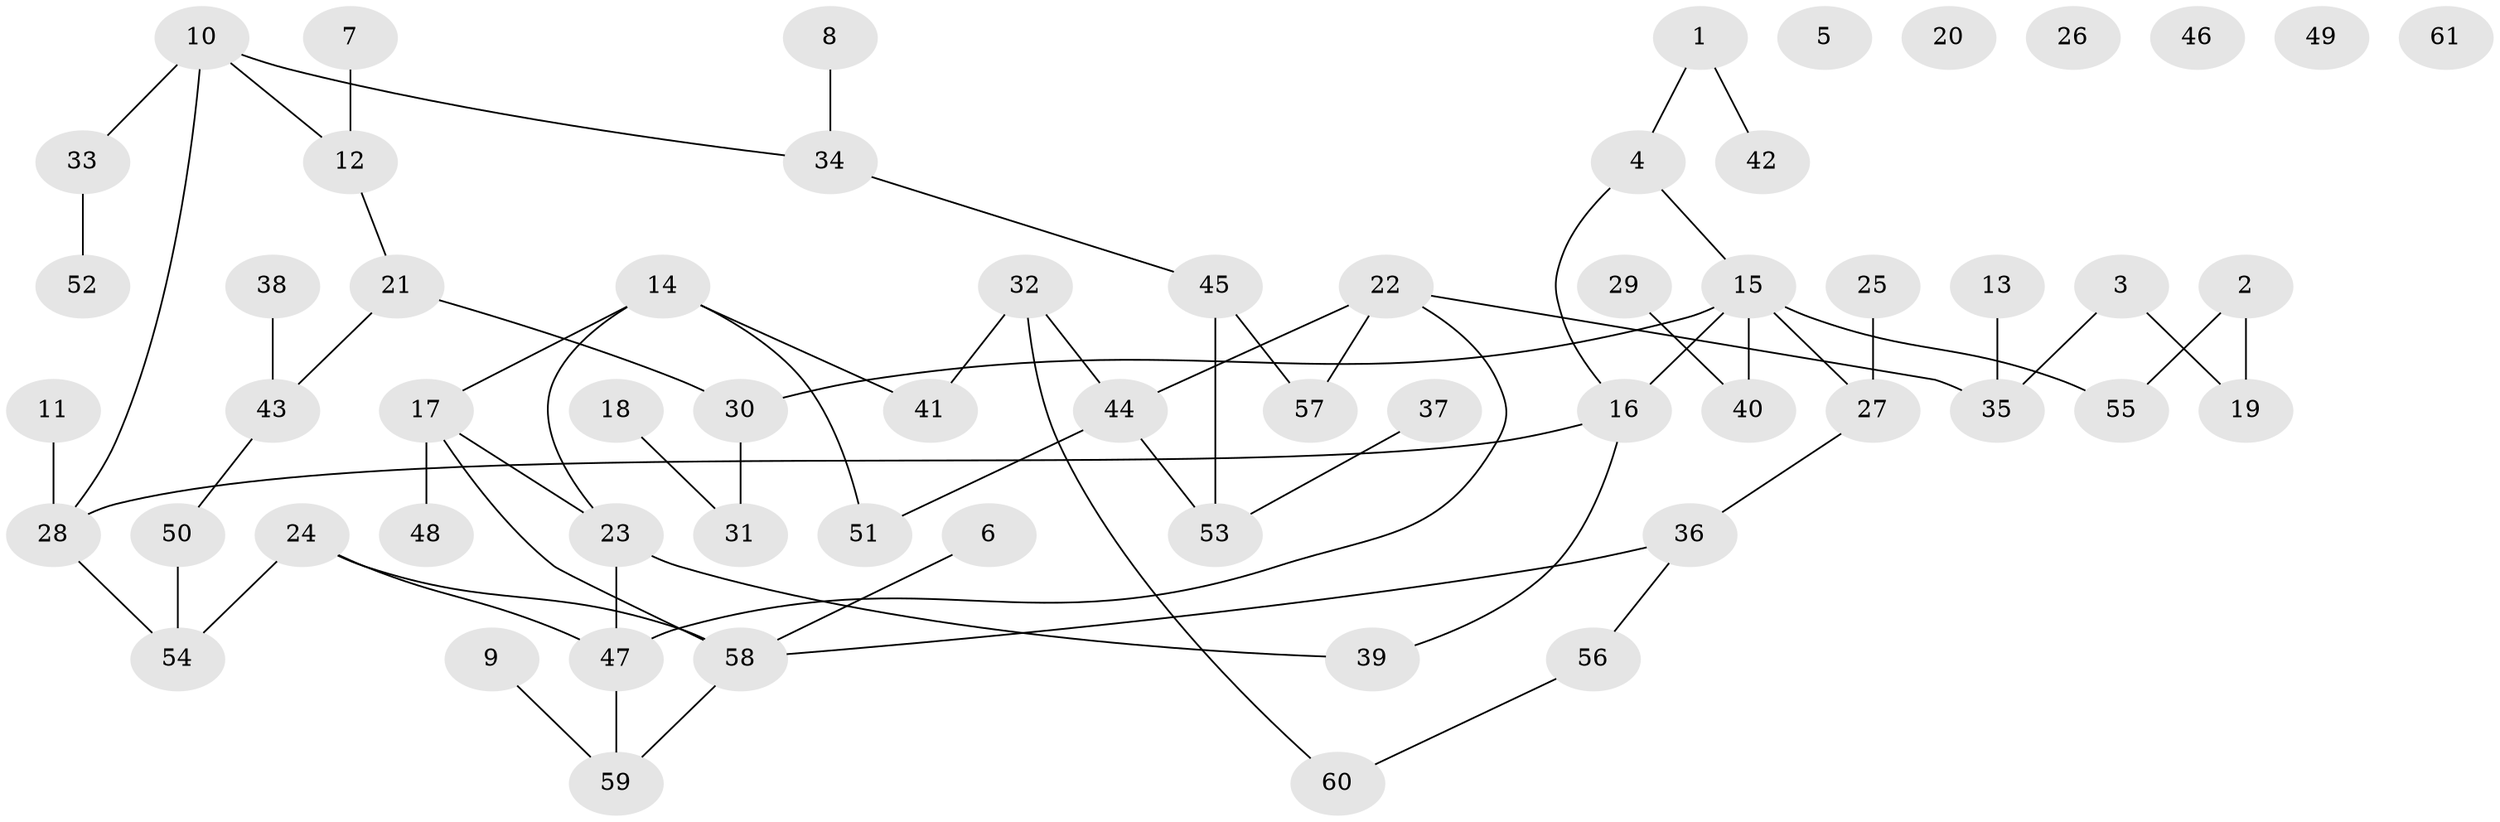 // coarse degree distribution, {3: 0.10526315789473684, 2: 0.2631578947368421, 0: 0.15789473684210525, 1: 0.23684210526315788, 5: 0.07894736842105263, 6: 0.10526315789473684, 4: 0.05263157894736842}
// Generated by graph-tools (version 1.1) at 2025/41/03/06/25 10:41:21]
// undirected, 61 vertices, 68 edges
graph export_dot {
graph [start="1"]
  node [color=gray90,style=filled];
  1;
  2;
  3;
  4;
  5;
  6;
  7;
  8;
  9;
  10;
  11;
  12;
  13;
  14;
  15;
  16;
  17;
  18;
  19;
  20;
  21;
  22;
  23;
  24;
  25;
  26;
  27;
  28;
  29;
  30;
  31;
  32;
  33;
  34;
  35;
  36;
  37;
  38;
  39;
  40;
  41;
  42;
  43;
  44;
  45;
  46;
  47;
  48;
  49;
  50;
  51;
  52;
  53;
  54;
  55;
  56;
  57;
  58;
  59;
  60;
  61;
  1 -- 4;
  1 -- 42;
  2 -- 19;
  2 -- 55;
  3 -- 19;
  3 -- 35;
  4 -- 15;
  4 -- 16;
  6 -- 58;
  7 -- 12;
  8 -- 34;
  9 -- 59;
  10 -- 12;
  10 -- 28;
  10 -- 33;
  10 -- 34;
  11 -- 28;
  12 -- 21;
  13 -- 35;
  14 -- 17;
  14 -- 23;
  14 -- 41;
  14 -- 51;
  15 -- 16;
  15 -- 27;
  15 -- 30;
  15 -- 40;
  15 -- 55;
  16 -- 28;
  16 -- 39;
  17 -- 23;
  17 -- 48;
  17 -- 58;
  18 -- 31;
  21 -- 30;
  21 -- 43;
  22 -- 35;
  22 -- 44;
  22 -- 47;
  22 -- 57;
  23 -- 39;
  23 -- 47;
  24 -- 47;
  24 -- 54;
  24 -- 58;
  25 -- 27;
  27 -- 36;
  28 -- 54;
  29 -- 40;
  30 -- 31;
  32 -- 41;
  32 -- 44;
  32 -- 60;
  33 -- 52;
  34 -- 45;
  36 -- 56;
  36 -- 58;
  37 -- 53;
  38 -- 43;
  43 -- 50;
  44 -- 51;
  44 -- 53;
  45 -- 53;
  45 -- 57;
  47 -- 59;
  50 -- 54;
  56 -- 60;
  58 -- 59;
}
